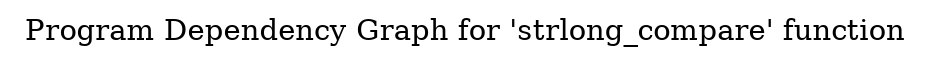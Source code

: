 digraph "Program Dependency Graph for 'strlong_compare' function" {
	label="Program Dependency Graph for 'strlong_compare' function";

}
